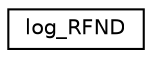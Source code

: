 digraph "Graphical Class Hierarchy"
{
 // INTERACTIVE_SVG=YES
  edge [fontname="Helvetica",fontsize="10",labelfontname="Helvetica",labelfontsize="10"];
  node [fontname="Helvetica",fontsize="10",shape=record];
  rankdir="LR";
  Node1 [label="log_RFND",height=0.2,width=0.4,color="black", fillcolor="white", style="filled",URL="$structlog__RFND.html"];
}
